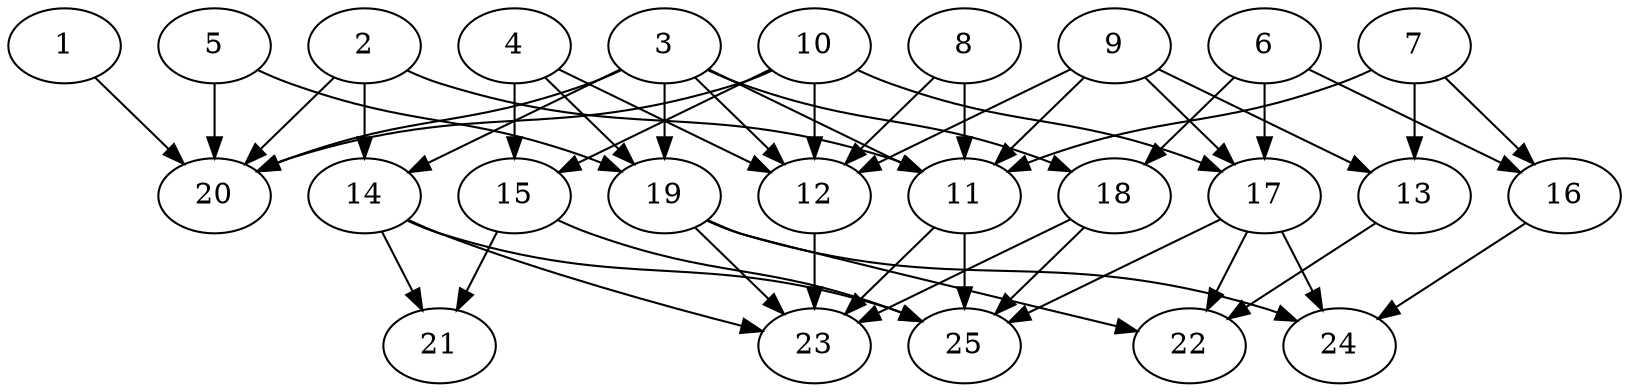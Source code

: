 // DAG automatically generated by daggen at Thu Oct  3 14:00:40 2019
// ./daggen --dot -n 25 --ccr 0.4 --fat 0.7 --regular 0.7 --density 0.5 --mindata 5242880 --maxdata 52428800 
digraph G {
  1 [size="41991680", alpha="0.07", expect_size="16796672"] 
  1 -> 20 [size ="16796672"]
  2 [size="51468800", alpha="0.05", expect_size="20587520"] 
  2 -> 11 [size ="20587520"]
  2 -> 14 [size ="20587520"]
  2 -> 20 [size ="20587520"]
  3 [size="64778240", alpha="0.18", expect_size="25911296"] 
  3 -> 11 [size ="25911296"]
  3 -> 12 [size ="25911296"]
  3 -> 14 [size ="25911296"]
  3 -> 18 [size ="25911296"]
  3 -> 19 [size ="25911296"]
  3 -> 20 [size ="25911296"]
  4 [size="111585280", alpha="0.16", expect_size="44634112"] 
  4 -> 12 [size ="44634112"]
  4 -> 15 [size ="44634112"]
  4 -> 19 [size ="44634112"]
  5 [size="38947840", alpha="0.08", expect_size="15579136"] 
  5 -> 19 [size ="15579136"]
  5 -> 20 [size ="15579136"]
  6 [size="31984640", alpha="0.08", expect_size="12793856"] 
  6 -> 16 [size ="12793856"]
  6 -> 17 [size ="12793856"]
  6 -> 18 [size ="12793856"]
  7 [size="102400000", alpha="0.08", expect_size="40960000"] 
  7 -> 11 [size ="40960000"]
  7 -> 13 [size ="40960000"]
  7 -> 16 [size ="40960000"]
  8 [size="40980480", alpha="0.18", expect_size="16392192"] 
  8 -> 11 [size ="16392192"]
  8 -> 12 [size ="16392192"]
  9 [size="40089600", alpha="0.06", expect_size="16035840"] 
  9 -> 11 [size ="16035840"]
  9 -> 12 [size ="16035840"]
  9 -> 13 [size ="16035840"]
  9 -> 17 [size ="16035840"]
  10 [size="81628160", alpha="0.03", expect_size="32651264"] 
  10 -> 12 [size ="32651264"]
  10 -> 15 [size ="32651264"]
  10 -> 17 [size ="32651264"]
  10 -> 20 [size ="32651264"]
  11 [size="76321280", alpha="0.10", expect_size="30528512"] 
  11 -> 23 [size ="30528512"]
  11 -> 25 [size ="30528512"]
  12 [size="115251200", alpha="0.17", expect_size="46100480"] 
  12 -> 23 [size ="46100480"]
  13 [size="25984000", alpha="0.10", expect_size="10393600"] 
  13 -> 22 [size ="10393600"]
  14 [size="15185920", alpha="0.13", expect_size="6074368"] 
  14 -> 21 [size ="6074368"]
  14 -> 23 [size ="6074368"]
  14 -> 25 [size ="6074368"]
  15 [size="112419840", alpha="0.01", expect_size="44967936"] 
  15 -> 21 [size ="44967936"]
  15 -> 25 [size ="44967936"]
  16 [size="43676160", alpha="0.04", expect_size="17470464"] 
  16 -> 24 [size ="17470464"]
  17 [size="89146880", alpha="0.14", expect_size="35658752"] 
  17 -> 22 [size ="35658752"]
  17 -> 24 [size ="35658752"]
  17 -> 25 [size ="35658752"]
  18 [size="21194240", alpha="0.05", expect_size="8477696"] 
  18 -> 23 [size ="8477696"]
  18 -> 25 [size ="8477696"]
  19 [size="128499200", alpha="0.15", expect_size="51399680"] 
  19 -> 22 [size ="51399680"]
  19 -> 23 [size ="51399680"]
  19 -> 24 [size ="51399680"]
  20 [size="47628800", alpha="0.00", expect_size="19051520"] 
  21 [size="67517440", alpha="0.10", expect_size="27006976"] 
  22 [size="125578240", alpha="0.06", expect_size="50231296"] 
  23 [size="104936960", alpha="0.11", expect_size="41974784"] 
  24 [size="48471040", alpha="0.13", expect_size="19388416"] 
  25 [size="123294720", alpha="0.19", expect_size="49317888"] 
}
